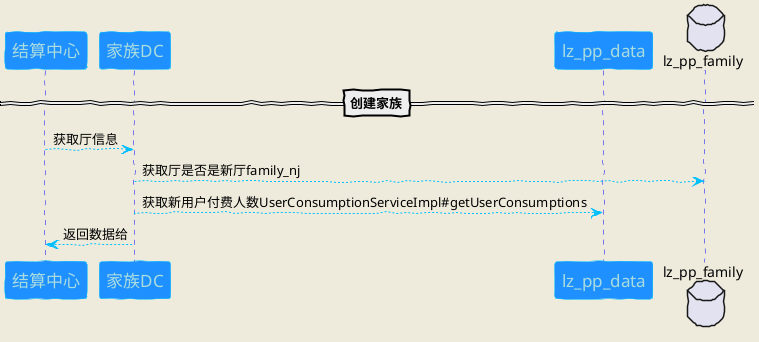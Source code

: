 @startuml
skinparam backgroundColor #EEEBDC
skinparam handwritten true
skinparam sequence {
ArrowColor DeepSkyBlue
ActorBorderColor DeepSkyBlue
LifeLineBorderColor blue
LifeLineBackgroundColor #A9DCDF

ParticipantBorderColor DeepSkyBlue
ParticipantBackgroundColor DodgerBlue
ParticipantFontName Impact
ParticipantFontSize 17
ParticipantFontColor #A9DCDF

ActorBackgroundColor aqua
ActorFontColor DeepSkyBlue
ActorFontSize 17
ActorFontName Aapex
}


participant 结算中心
participant 家族DC
participant lz_pp_data
database lz_pp_family as 家族数据库

==创建家族==
结算中心 --> 家族DC:获取厅信息
家族DC --> 家族数据库:获取厅是否是新厅family_nj
家族DC --> lz_pp_data:获取新用户付费人数UserConsumptionServiceImpl#getUserConsumptions
家族DC --> 结算中心:返回数据给
@enduml